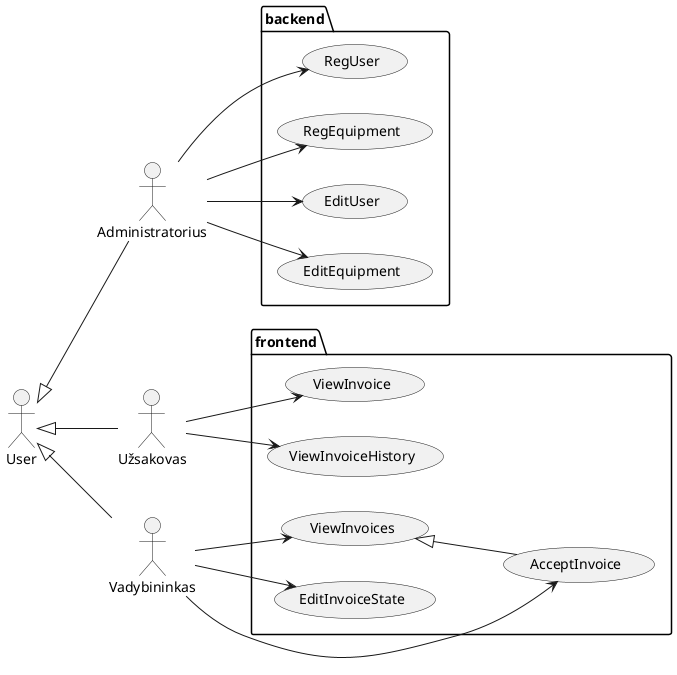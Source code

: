 @startuml
left to right direction
:Administratorius: as admin
:Vadybininkas: as manager
:Užsakovas: as client
:User: as user
package backend {
    usecase "RegUser" as reg1
    usecase "RegEquipment" as reg2
    usecase "EditUser" as edit1
    usecase "EditEquipment" as edit2
}
package frontend{
    usecase "ViewInvoices" as view1
    usecase "ViewInvoice" as view2
    usecase "ViewInvoiceHistory" as view3
    usecase "AcceptInvoice" as accept1
    usecase "EditInvoiceState" as edit3
}

user <|-- admin
user <|-- manager
user <|-- client

(view1) <|-- (accept1)

admin --> reg1
admin --> reg2
admin --> edit1
admin --> edit2

manager --> view1
manager ---> accept1
manager --> edit3

client --> view2
client --> view3
@enduml